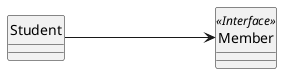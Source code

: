 @startuml
skinparam classAttributeIconSize 0
hide circle
skinparam nodesep 150
skinparam ranksep 20

class Member << Interface >>

Student -> Member

@enduml
